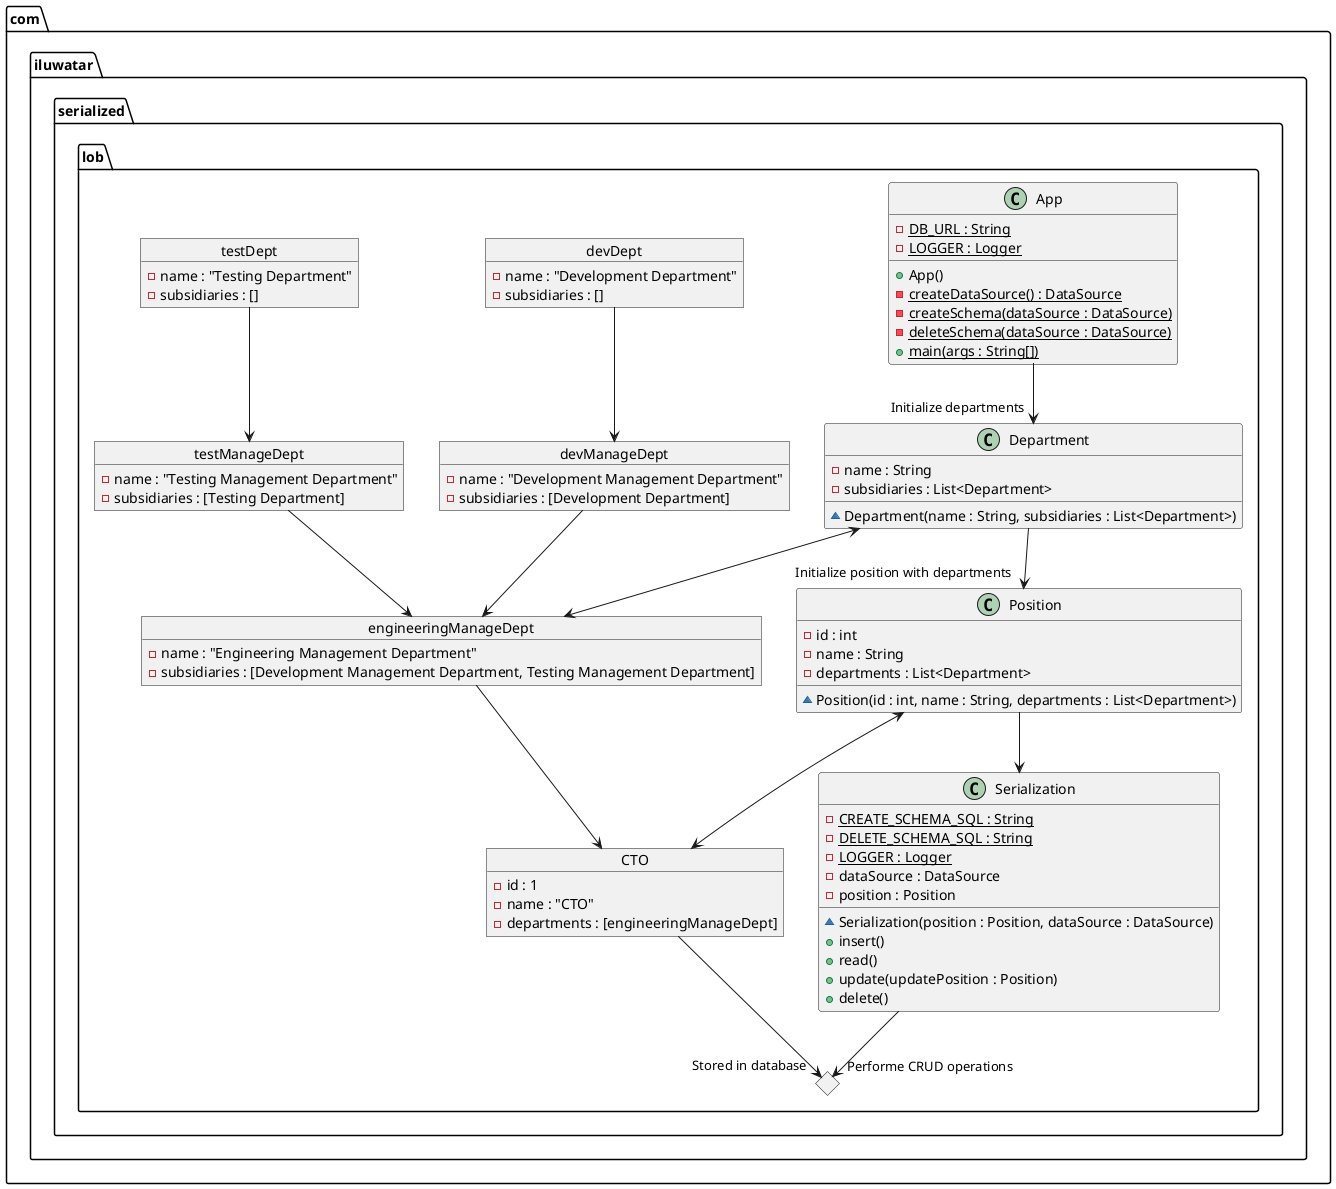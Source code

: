 @startuml
package com.iluwatar.serialized.lob {
  class App {
    - DB_URL : String {static}
    - LOGGER : Logger {static}
    + App()
    - createDataSource() : DataSource {static}
    - createSchema(dataSource : DataSource) {static}
    - deleteSchema(dataSource : DataSource) {static}
    + main(args : String[]) {static}
  }
  class Position {
    - id : int
    - name : String
    - departments : List<Department>
    ~ Position(id : int, name : String, departments : List<Department>)
  }
  class Department {
    - name : String
    - subsidiaries : List<Department>
    ~ Department(name : String, subsidiaries : List<Department>)
  }
  class Serialization {
    - CREATE_SCHEMA_SQL : String {static}
    - DELETE_SCHEMA_SQL : String {static}
    - LOGGER : Logger {static}
    - dataSource : DataSource
    - position : Position
    ~ Serialization(position : Position, dataSource : DataSource)
    + insert()
    + read()
    + update(updatePosition : Position)
    + delete()
  }

  object devDept {
    - name : "Development Department"
    - subsidiaries : []
  }
  object testDept {
    - name : "Testing Department"
    - subsidiaries : []
  }
  object devManageDept {
    - name : "Development Management Department"
    - subsidiaries : [Development Department]
  }
  object testManageDept {
    - name : "Testing Management Department"
    - subsidiaries : [Testing Department]
  }
  object engineeringManageDept {
    - name : "Engineering Management Department"
    - subsidiaries : [Development Management Department, Testing Management Department]
  }
  object CTO {
      - id : 1
      - name : "CTO"
      - departments : [engineeringManageDept]
  }
  diamond database
}

App --> "Initialize departments" Department
Department <--> engineeringManageDept
Department --> "Initialize position with departments" Position

devDept --> devManageDept
testDept --> testManageDept
devManageDept --> engineeringManageDept
testManageDept --> engineeringManageDept

engineeringManageDept --> CTO
Position <--> CTO
CTO --> "Stored in database" database
Position --> Serialization
Serialization --> "Performe CRUD operations" database

@enduml